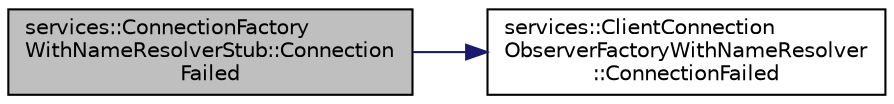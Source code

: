digraph "services::ConnectionFactoryWithNameResolverStub::ConnectionFailed"
{
 // INTERACTIVE_SVG=YES
  edge [fontname="Helvetica",fontsize="10",labelfontname="Helvetica",labelfontsize="10"];
  node [fontname="Helvetica",fontsize="10",shape=record];
  rankdir="LR";
  Node13 [label="services::ConnectionFactory\lWithNameResolverStub::Connection\lFailed",height=0.2,width=0.4,color="black", fillcolor="grey75", style="filled", fontcolor="black"];
  Node13 -> Node14 [color="midnightblue",fontsize="10",style="solid",fontname="Helvetica"];
  Node14 [label="services::ClientConnection\lObserverFactoryWithNameResolver\l::ConnectionFailed",height=0.2,width=0.4,color="black", fillcolor="white", style="filled",URL="$de/d08/classservices_1_1_client_connection_observer_factory_with_name_resolver.html#ae5b3968a1c02fe85b9b21b329a70d43e"];
}
